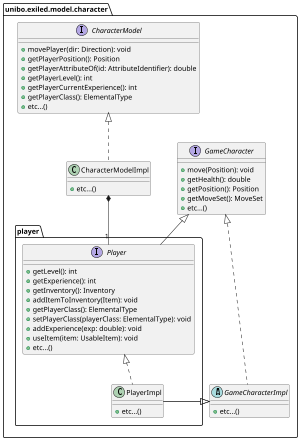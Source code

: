 @startuml
scale 0.5
set separator none
package unibo.exiled.model.character
{
  interface GameCharacter {
      + move(Position): void
      + getHealth(): double
      + getPosition(): Position
      + getMoveSet(): MoveSet
      + etc...()
  }
  
  abstract class GameCharacterImpl implements GameCharacter {
      + etc...()
  }
  
  package player{
    interface Player extends GameCharacter {
        + getLevel(): int
        + getExperience(): int
        + getInventory(): Inventory
        + addItemToInventory(Item): void
        + getPlayerClass(): ElementalType
        + setPlayerClass(playerClass: ElementalType): void
        + addExperience(exp: double): void
        + useItem(item: UsableItem): void
        + etc...()
    }
    
    class PlayerImpl extends GameCharacterImpl implements Player {
        + etc...()
    }
  }
  

  
  interface CharacterModel {
      + movePlayer(dir: Direction): void
      + getPlayerPosition(): Position
      + getPlayerAttributeOf(id: AttributeIdentifier): double
      + getPlayerLevel(): int
      + getPlayerCurrentExperience(): int
      + getPlayerClass(): ElementalType
      + etc...()
  }
  
  class CharacterModelImpl implements CharacterModel {
       + etc...()
  }
}

CharacterModelImpl *-- "1" Player 
PlayerImpl -|> GameCharacterImpl

@enduml

